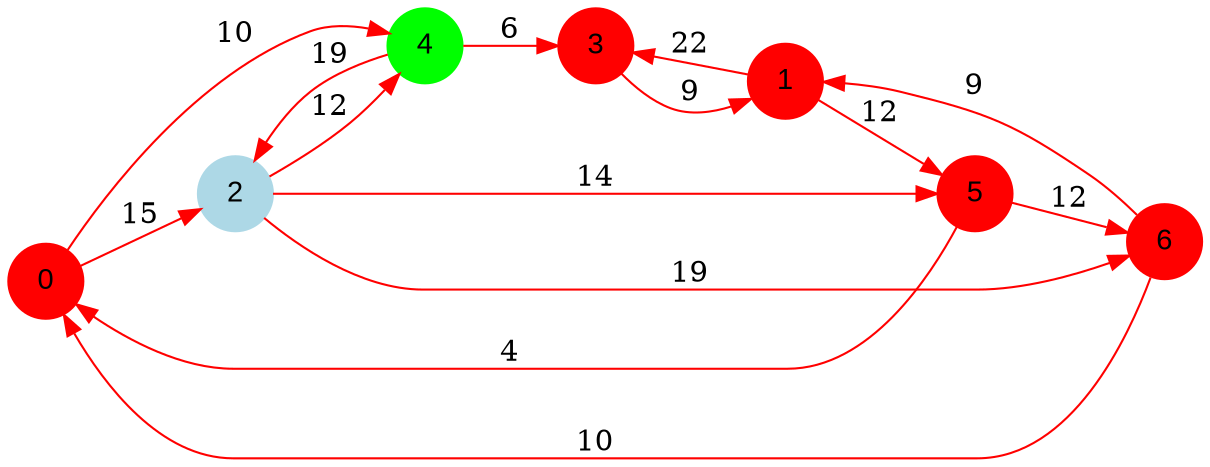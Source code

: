 digraph graphe {
rankdir = LR;
edge [color=red];
0 [fontname="Arial", shape = circle, color=red, style=filled];
1 [fontname="Arial", shape = circle, color=red, style=filled];
2 [fontname="Arial", shape = circle, color=lightblue, style=filled];
3 [fontname="Arial", shape = circle, color=red, style=filled];
4 [fontname="Arial", shape = circle, color=green, style=filled];
5 [fontname="Arial", shape = circle, color=red, style=filled];
6 [fontname="Arial", shape = circle, color=red, style=filled];
	0 -> 2 [label = "15"];
	0 -> 4 [label = "10"];
	1 -> 3 [label = "22"];
	1 -> 5 [label = "12"];
	2 -> 4 [label = "12"];
	2 -> 5 [label = "14"];
	2 -> 6 [label = "19"];
	3 -> 1 [label = "9"];
	4 -> 2 [label = "19"];
	4 -> 3 [label = "6"];
	5 -> 0 [label = "4"];
	5 -> 6 [label = "12"];
	6 -> 0 [label = "10"];
	6 -> 1 [label = "9"];
}